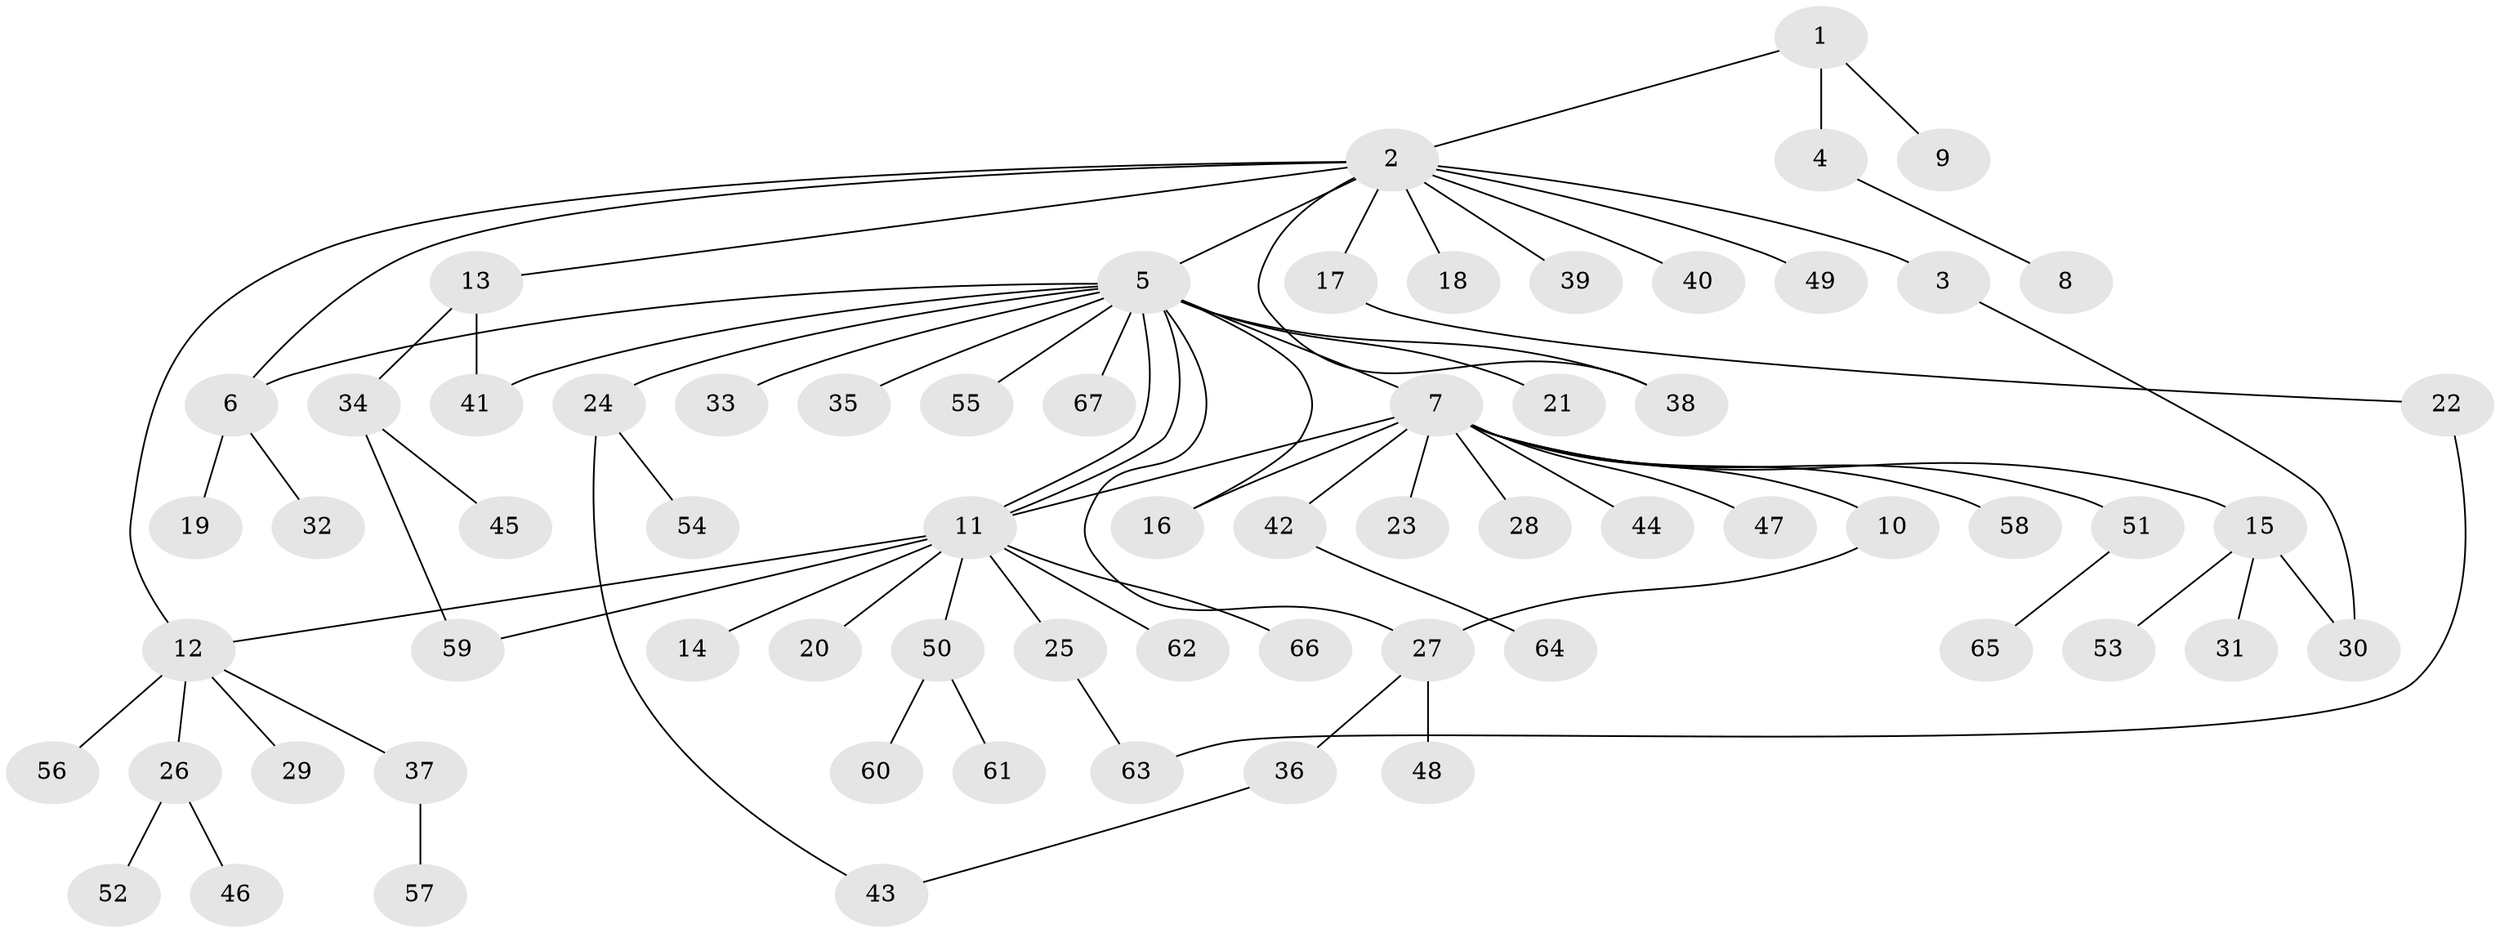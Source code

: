 // Generated by graph-tools (version 1.1) at 2025/26/03/09/25 03:26:08]
// undirected, 67 vertices, 78 edges
graph export_dot {
graph [start="1"]
  node [color=gray90,style=filled];
  1;
  2;
  3;
  4;
  5;
  6;
  7;
  8;
  9;
  10;
  11;
  12;
  13;
  14;
  15;
  16;
  17;
  18;
  19;
  20;
  21;
  22;
  23;
  24;
  25;
  26;
  27;
  28;
  29;
  30;
  31;
  32;
  33;
  34;
  35;
  36;
  37;
  38;
  39;
  40;
  41;
  42;
  43;
  44;
  45;
  46;
  47;
  48;
  49;
  50;
  51;
  52;
  53;
  54;
  55;
  56;
  57;
  58;
  59;
  60;
  61;
  62;
  63;
  64;
  65;
  66;
  67;
  1 -- 2;
  1 -- 4;
  1 -- 9;
  2 -- 3;
  2 -- 5;
  2 -- 6;
  2 -- 12;
  2 -- 13;
  2 -- 17;
  2 -- 18;
  2 -- 38;
  2 -- 39;
  2 -- 40;
  2 -- 49;
  3 -- 30;
  4 -- 8;
  5 -- 6;
  5 -- 7;
  5 -- 11;
  5 -- 11;
  5 -- 16;
  5 -- 21;
  5 -- 24;
  5 -- 27;
  5 -- 33;
  5 -- 35;
  5 -- 38;
  5 -- 41;
  5 -- 55;
  5 -- 67;
  6 -- 19;
  6 -- 32;
  7 -- 10;
  7 -- 11;
  7 -- 15;
  7 -- 16;
  7 -- 23;
  7 -- 28;
  7 -- 42;
  7 -- 44;
  7 -- 47;
  7 -- 51;
  7 -- 58;
  10 -- 27;
  11 -- 12;
  11 -- 14;
  11 -- 20;
  11 -- 25;
  11 -- 50;
  11 -- 59;
  11 -- 62;
  11 -- 66;
  12 -- 26;
  12 -- 29;
  12 -- 37;
  12 -- 56;
  13 -- 34;
  13 -- 41;
  15 -- 30;
  15 -- 31;
  15 -- 53;
  17 -- 22;
  22 -- 63;
  24 -- 43;
  24 -- 54;
  25 -- 63;
  26 -- 46;
  26 -- 52;
  27 -- 36;
  27 -- 48;
  34 -- 45;
  34 -- 59;
  36 -- 43;
  37 -- 57;
  42 -- 64;
  50 -- 60;
  50 -- 61;
  51 -- 65;
}
